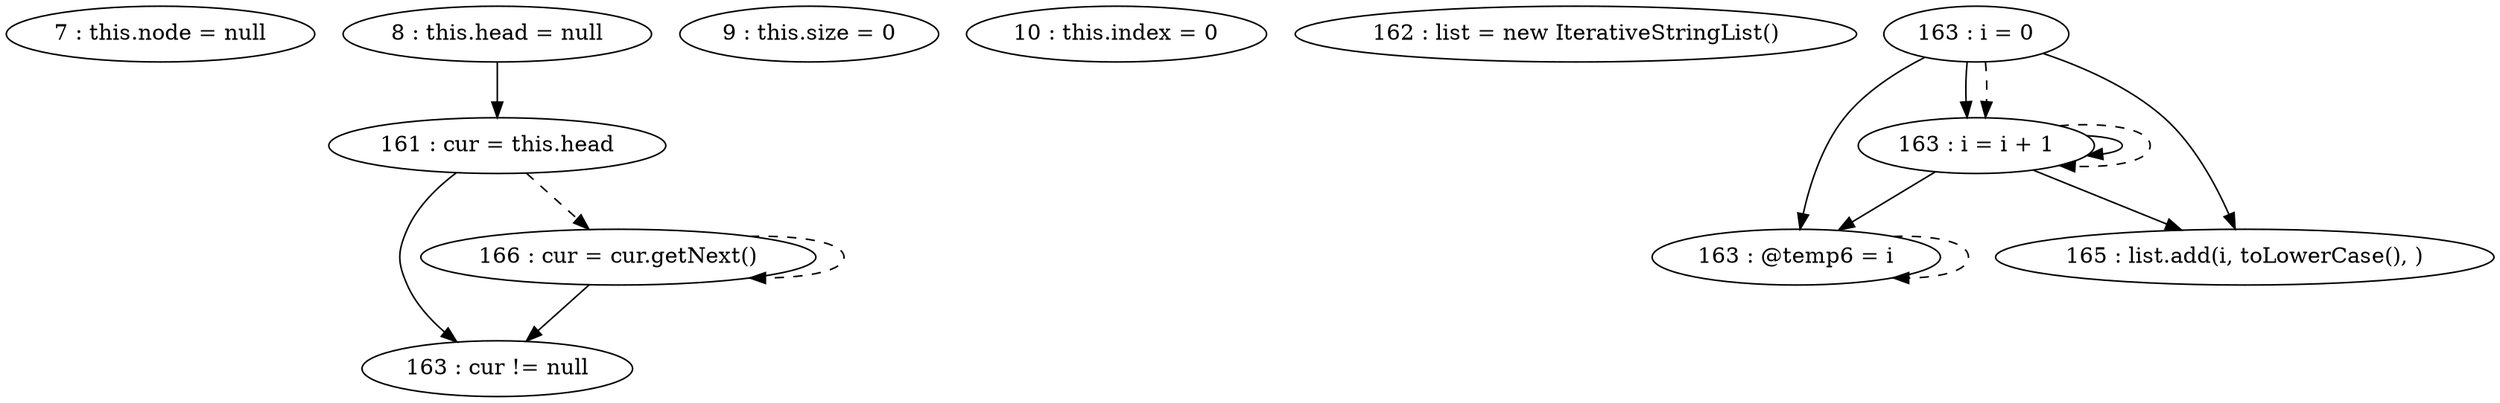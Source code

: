 digraph G {
"7 : this.node = null"
"8 : this.head = null"
"8 : this.head = null" -> "161 : cur = this.head"
"9 : this.size = 0"
"10 : this.index = 0"
"161 : cur = this.head"
"161 : cur = this.head" -> "163 : cur != null"
"161 : cur = this.head" -> "166 : cur = cur.getNext()" [style=dashed]
"162 : list = new IterativeStringList()"
"163 : i = 0"
"163 : i = 0" -> "163 : i = i + 1"
"163 : i = 0" -> "163 : @temp6 = i"
"163 : i = 0" -> "165 : list.add(i, toLowerCase(), )"
"163 : i = 0" -> "163 : i = i + 1" [style=dashed]
"163 : cur != null"
"165 : list.add(i, toLowerCase(), )"
"166 : cur = cur.getNext()"
"166 : cur = cur.getNext()" -> "163 : cur != null"
"166 : cur = cur.getNext()" -> "166 : cur = cur.getNext()" [style=dashed]
"163 : @temp6 = i"
"163 : @temp6 = i" -> "163 : @temp6 = i" [style=dashed]
"163 : i = i + 1"
"163 : i = i + 1" -> "163 : i = i + 1"
"163 : i = i + 1" -> "163 : @temp6 = i"
"163 : i = i + 1" -> "165 : list.add(i, toLowerCase(), )"
"163 : i = i + 1" -> "163 : i = i + 1" [style=dashed]
}